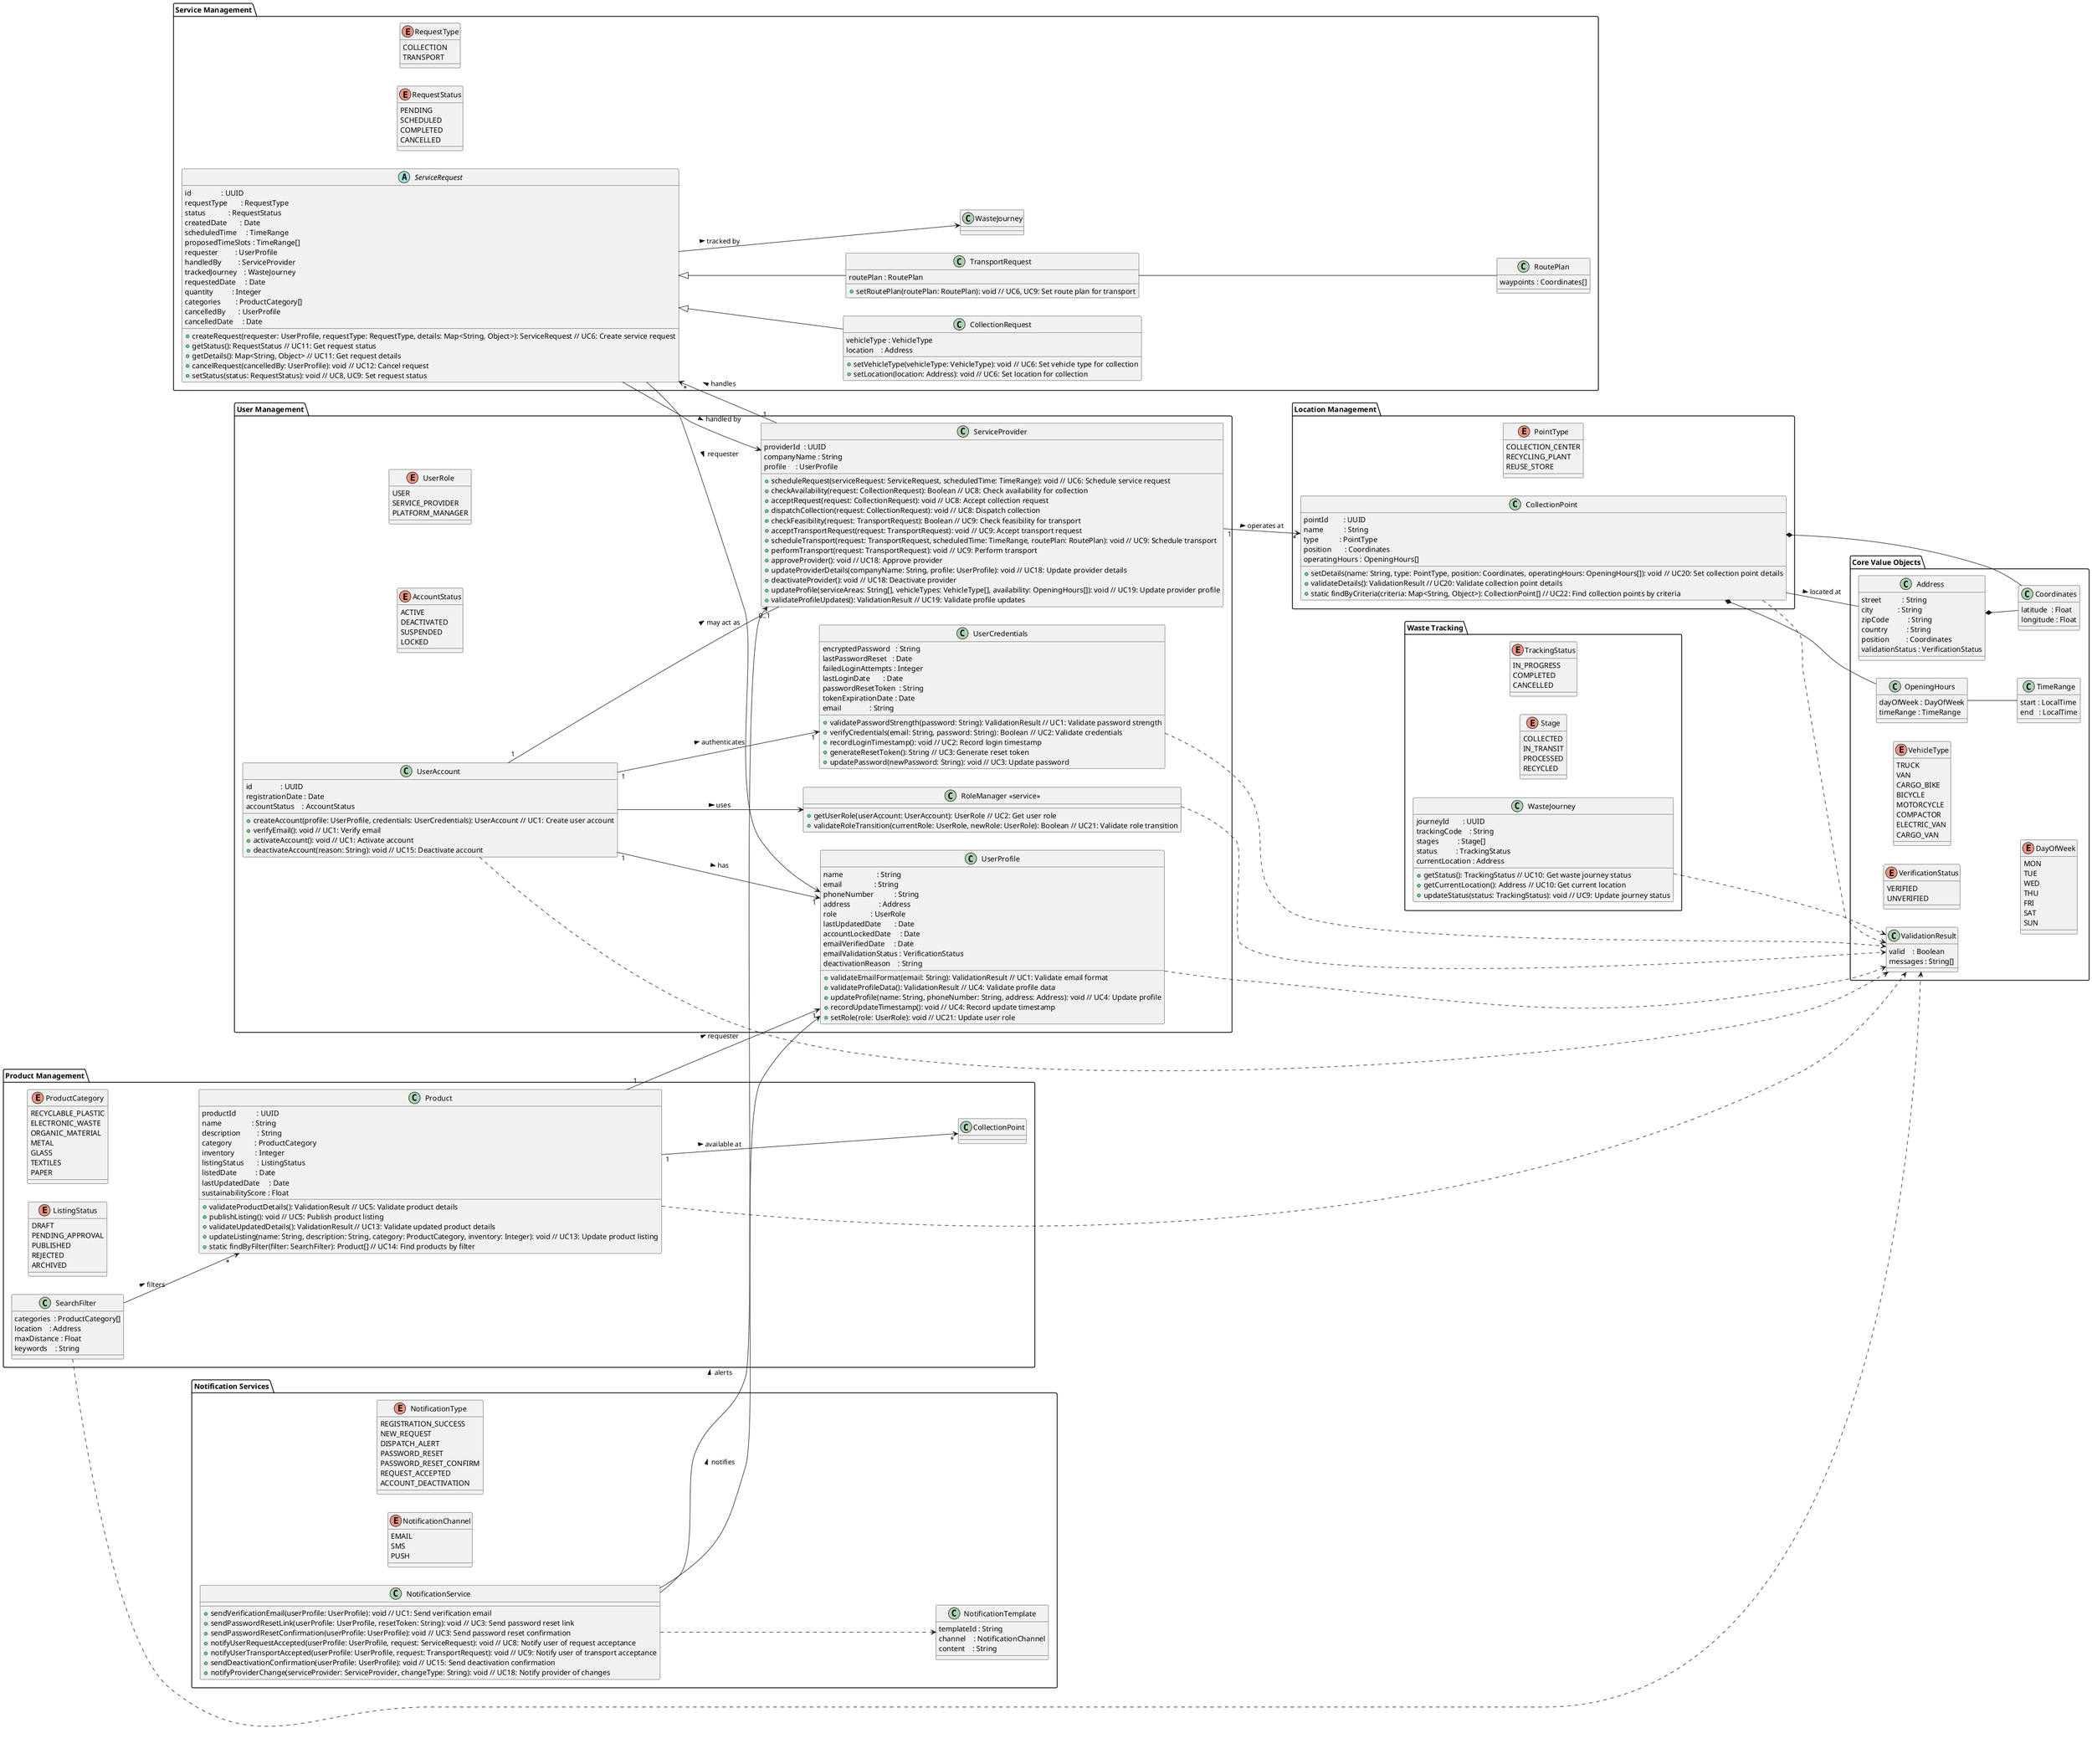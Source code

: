 @startuml
left to right direction

' --- Core Value Objects ---
package "Core Value Objects" {
  enum VerificationStatus {
    VERIFIED
    UNVERIFIED
  }
  enum VehicleType {
    TRUCK
    VAN
    CARGO_BIKE
    BICYCLE
    MOTORCYCLE
    COMPACTOR
    ELECTRIC_VAN
    CARGO_VAN
  }
  enum DayOfWeek {
    MON
    TUE
    WED
    THU
    FRI
    SAT
    SUN
  }
  class ValidationResult {
    valid    : Boolean
    messages : String[]
  }
  class Coordinates {
    latitude  : Float
    longitude : Float
  }
  class Address {
    street           : String
    city             : String
    zipCode          : String
    country          : String
    position         : Coordinates
    validationStatus : VerificationStatus
  }
  class TimeRange {
    start : LocalTime
    end   : LocalTime
  }
  class OpeningHours {
    dayOfWeek : DayOfWeek
    timeRange : TimeRange
  }
  Address *-- Coordinates
  OpeningHours -- TimeRange
}

' --- User Management ---
package "User Management" {
  enum UserRole {
    USER
    SERVICE_PROVIDER
    PLATFORM_MANAGER
  }
  enum AccountStatus {
    ACTIVE
    DEACTIVATED
    SUSPENDED
    LOCKED
  }
  class UserAccount {
    id               : UUID
    registrationDate : Date
    accountStatus    : AccountStatus
    +createAccount(profile: UserProfile, credentials: UserCredentials): UserAccount // UC1: Create user account
    +verifyEmail(): void // UC1: Verify email
    +activateAccount(): void // UC1: Activate account
    +deactivateAccount(reason: String): void // UC15: Deactivate account
  }
  class UserProfile {
    name                  : String
    email                 : String
    phoneNumber           : String
    address               : Address
    role                  : UserRole
    lastUpdatedDate       : Date
    accountLockedDate     : Date
    emailVerifiedDate     : Date
    emailValidationStatus : VerificationStatus
    deactivationReason    : String
    +validateEmailFormat(email: String): ValidationResult // UC1: Validate email format
    +validateProfileData(): ValidationResult // UC4: Validate profile data
    +updateProfile(name: String, phoneNumber: String, address: Address): void // UC4: Update profile
    +recordUpdateTimestamp(): void // UC4: Record update timestamp
    +setRole(role: UserRole): void // UC21: Update user role
  }
  class UserCredentials {
    encryptedPassword   : String
    lastPasswordReset   : Date
    failedLoginAttempts : Integer
    lastLoginDate       : Date
    passwordResetToken  : String
    tokenExpirationDate : Date
    email               : String
    +validatePasswordStrength(password: String): ValidationResult // UC1: Validate password strength
    +verifyCredentials(email: String, password: String): Boolean // UC2: Validate credentials
    +recordLoginTimestamp(): void // UC2: Record login timestamp
    +generateResetToken(): String // UC3: Generate reset token
    +updatePassword(newPassword: String): void // UC3: Update password
  }
  class ServiceProvider {
    providerId  : UUID
    companyName : String
    profile     : UserProfile
    +scheduleRequest(serviceRequest: ServiceRequest, scheduledTime: TimeRange): void // UC6: Schedule service request
    +checkAvailability(request: CollectionRequest): Boolean // UC8: Check availability for collection
    +acceptRequest(request: CollectionRequest): void // UC8: Accept collection request
    +dispatchCollection(request: CollectionRequest): void // UC8: Dispatch collection
    +checkFeasibility(request: TransportRequest): Boolean // UC9: Check feasibility for transport
    +acceptTransportRequest(request: TransportRequest): void // UC9: Accept transport request
    +scheduleTransport(request: TransportRequest, scheduledTime: TimeRange, routePlan: RoutePlan): void // UC9: Schedule transport
    +performTransport(request: TransportRequest): void // UC9: Perform transport
    +approveProvider(): void // UC18: Approve provider
    +updateProviderDetails(companyName: String, profile: UserProfile): void // UC18: Update provider details
    +deactivateProvider(): void // UC18: Deactivate provider
    +updateProfile(serviceAreas: String[], vehicleTypes: VehicleType[], availability: OpeningHours[]): void // UC19: Update provider profile
    +validateProfileUpdates(): ValidationResult // UC19: Validate profile updates
  }
  class "RoleManager <<service>>" as RoleManager {
    +getUserRole(userAccount: UserAccount): UserRole // UC2: Get user role
    +validateRoleTransition(currentRole: UserRole, newRole: UserRole): Boolean // UC21: Validate role transition
  }
  UserAccount ..> ValidationResult
  UserProfile ..> ValidationResult
  UserCredentials ..> ValidationResult
  RoleManager ..> ValidationResult
  UserAccount "1" --> "1" UserProfile : has >
  UserAccount "1" --> "1" UserCredentials : authenticates >
  UserAccount --> RoleManager : uses >
  UserAccount "1" -- "0..1" ServiceProvider : may act as >
}

' --- Service Management ---
package "Service Management" {
  enum RequestType {
    COLLECTION
    TRANSPORT
  }
  enum RequestStatus {
    PENDING
    SCHEDULED
    COMPLETED
    CANCELLED
  }
  abstract class ServiceRequest {
    id                : UUID
    requestType       : RequestType
    status            : RequestStatus
    createdDate       : Date
    scheduledTime     : TimeRange
    proposedTimeSlots : TimeRange[]
    requester         : UserProfile
    handledBy         : ServiceProvider
    trackedJourney    : WasteJourney
    requestedDate     : Date
    quantity          : Integer
    categories        : ProductCategory[]
    cancelledBy       : UserProfile
    cancelledDate     : Date
    +createRequest(requester: UserProfile, requestType: RequestType, details: Map<String, Object>): ServiceRequest // UC6: Create service request
    +getStatus(): RequestStatus // UC11: Get request status
    +getDetails(): Map<String, Object> // UC11: Get request details
    +cancelRequest(cancelledBy: UserProfile): void // UC12: Cancel request
    +setStatus(status: RequestStatus): void // UC8, UC9: Set request status
  }
  class CollectionRequest extends ServiceRequest {
    vehicleType : VehicleType
    location    : Address
    +setVehicleType(vehicleType: VehicleType): void // UC6: Set vehicle type for collection
    +setLocation(location: Address): void // UC6: Set location for collection
  }
  class TransportRequest extends ServiceRequest {
    routePlan : RoutePlan
    +setRoutePlan(routePlan: RoutePlan): void // UC6, UC9: Set route plan for transport
  }
  class RoutePlan {
    waypoints : Coordinates[]
  }
  ServiceProvider "1" --> "*" ServiceRequest : handles >
  TransportRequest -- RoutePlan
  ServiceRequest --> WasteJourney : tracked by >
  ServiceRequest --> UserProfile : requester >
  ServiceRequest --> ServiceProvider : handled by >
}

' --- Waste Tracking ---
package "Waste Tracking" {
  enum TrackingStatus {
    IN_PROGRESS
    COMPLETED
    CANCELLED
  }
  enum Stage {
    COLLECTED
    IN_TRANSIT
    PROCESSED
    RECYCLED
  }
  class WasteJourney {
    journeyId       : UUID
    trackingCode    : String
    stages          : Stage[]
    status          : TrackingStatus
    currentLocation : Address
    +getStatus(): TrackingStatus // UC10: Get waste journey status
    +getCurrentLocation(): Address // UC10: Get current location
    +updateStatus(status: TrackingStatus): void // UC9: Update journey status
  }
  WasteJourney ..> ValidationResult
}

' --- Product Management ---
package "Product Management" {
  enum ProductCategory {
    RECYCLABLE_PLASTIC
    ELECTRONIC_WASTE
    ORGANIC_MATERIAL
    METAL
    GLASS
    TEXTILES
    PAPER
  }
  enum ListingStatus {
    DRAFT
    PENDING_APPROVAL
    PUBLISHED
    REJECTED
    ARCHIVED
  }
  class Product {
    productId           : UUID
    name                : String
    description         : String
    category            : ProductCategory
    inventory           : Integer
    listingStatus       : ListingStatus
    listedDate          : Date
    lastUpdatedDate     : Date
    sustainabilityScore : Float
    +validateProductDetails(): ValidationResult // UC5: Validate product details
    +publishListing(): void // UC5: Publish product listing
    +validateUpdatedDetails(): ValidationResult // UC13: Validate updated product details
    +updateListing(name: String, description: String, category: ProductCategory, inventory: Integer): void // UC13: Update product listing
    +static findByFilter(filter: SearchFilter): Product[] // UC14: Find products by filter
  }
  class SearchFilter {
    categories  : ProductCategory[]
    location    : Address
    maxDistance : Float
    keywords    : String
  }
  Product ..> ValidationResult
  SearchFilter ..> ValidationResult
  Product "1" --> "*" CollectionPoint : available at >
  Product "1" --> "1" UserProfile      : requester >
  SearchFilter --> "*" Product            : filters >
}

' --- Location Management ---
package "Location Management" {
  enum PointType {
    COLLECTION_CENTER
    RECYCLING_PLANT
    REUSE_STORE
  }
  class CollectionPoint {
    pointId        : UUID
    name           : String
    type           : PointType
    position       : Coordinates
    operatingHours : OpeningHours[]
    +setDetails(name: String, type: PointType, position: Coordinates, operatingHours: OpeningHours[]): void // UC20: Set collection point details
    +validateDetails(): ValidationResult // UC20: Validate collection point details
    +static findByCriteria(criteria: Map<String, Object>): CollectionPoint[] // UC22: Find collection points by criteria
  }
  CollectionPoint ..> ValidationResult
  CollectionPoint *-- Coordinates
  CollectionPoint *-- OpeningHours
  CollectionPoint -- Address : located at >
  ServiceProvider "1" --> "*" CollectionPoint : operates at >
}

' --- Notification Services ---
package "Notification Services" {
  enum NotificationType {
    REGISTRATION_SUCCESS
    NEW_REQUEST
    DISPATCH_ALERT
    PASSWORD_RESET
    PASSWORD_RESET_CONFIRM
    REQUEST_ACCEPTED
    ACCOUNT_DEACTIVATION
  }
  enum NotificationChannel {
    EMAIL
    SMS
    PUSH
  }
  class NotificationTemplate {
    templateId : String
    channel    : NotificationChannel
    content    : String
  }
  class NotificationService {
    +sendVerificationEmail(userProfile: UserProfile): void // UC1: Send verification email
    +sendPasswordResetLink(userProfile: UserProfile, resetToken: String): void // UC3: Send password reset link
    +sendPasswordResetConfirmation(userProfile: UserProfile): void // UC3: Send password reset confirmation
    +notifyUserRequestAccepted(userProfile: UserProfile, request: ServiceRequest): void // UC8: Notify user of request acceptance
    +notifyUserTransportAccepted(userProfile: UserProfile, request: TransportRequest): void // UC9: Notify user of transport acceptance
    +sendDeactivationConfirmation(userProfile: UserProfile): void // UC15: Send deactivation confirmation
    +notifyProviderChange(serviceProvider: ServiceProvider, changeType: String): void // UC18: Notify provider of changes
  }
  NotificationService ..> NotificationTemplate
  NotificationService --> UserProfile     : notifies >
  NotificationService --> ServiceProvider : alerts >
}

@enduml